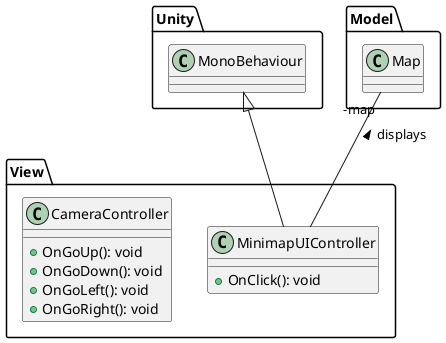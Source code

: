 @startuml
namespace View{
class MinimapUIController{
    +OnClick(): void

}

class CameraController{
    +OnGoUp(): void
    +OnGoDown(): void
    +OnGoLeft(): void
    +OnGoRight(): void
    
}
}
MinimapUIController -up-|> Unity.MonoBehaviour
MinimapUIController -up- "-map" Model.Map: displays >
@enduml